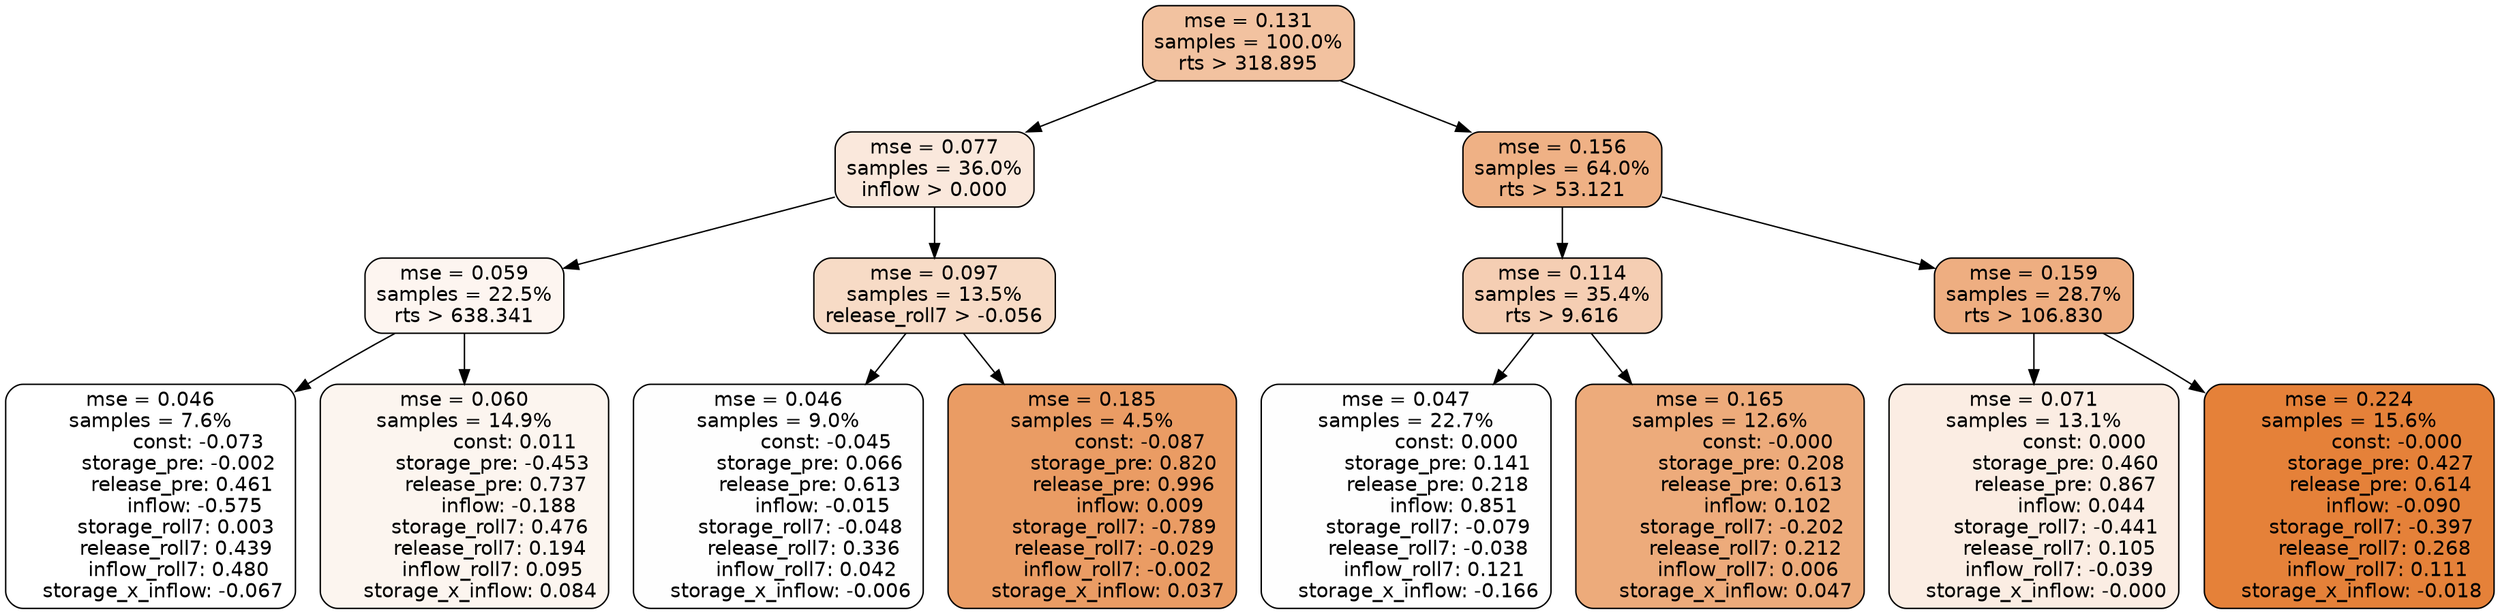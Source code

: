 digraph tree {
node [shape=rectangle, style="filled, rounded", color="black", fontname=helvetica] ;
edge [fontname=helvetica] ;
	"0" [label="mse = 0.131
samples = 100.0%
rts > 318.895", fillcolor="#f2c2a0"]
	"8" [label="mse = 0.077
samples = 36.0%
inflow > 0.000", fillcolor="#fae8dc"]
	"1" [label="mse = 0.156
samples = 64.0%
rts > 53.121", fillcolor="#efb185"]
	"9" [label="mse = 0.059
samples = 22.5%
rts > 638.341", fillcolor="#fdf5f0"]
	"12" [label="mse = 0.097
samples = 13.5%
release_roll7 > -0.056", fillcolor="#f7dbc6"]
	"2" [label="mse = 0.114
samples = 35.4%
rts > 9.616", fillcolor="#f5ceb3"]
	"5" [label="mse = 0.159
samples = 28.7%
rts > 106.830", fillcolor="#eeae81"]
	"10" [label="mse = 0.046
samples = 7.6%
               const: -0.073
         storage_pre: -0.002
          release_pre: 0.461
              inflow: -0.575
        storage_roll7: 0.003
        release_roll7: 0.439
         inflow_roll7: 0.480
    storage_x_inflow: -0.067", fillcolor="#ffffff"]
	"11" [label="mse = 0.060
samples = 14.9%
                const: 0.011
         storage_pre: -0.453
          release_pre: 0.737
              inflow: -0.188
        storage_roll7: 0.476
        release_roll7: 0.194
         inflow_roll7: 0.095
     storage_x_inflow: 0.084", fillcolor="#fcf5ef"]
	"13" [label="mse = 0.046
samples = 9.0%
               const: -0.045
          storage_pre: 0.066
          release_pre: 0.613
              inflow: -0.015
       storage_roll7: -0.048
        release_roll7: 0.336
         inflow_roll7: 0.042
    storage_x_inflow: -0.006", fillcolor="#fefefe"]
	"14" [label="mse = 0.185
samples = 4.5%
               const: -0.087
          storage_pre: 0.820
          release_pre: 0.996
               inflow: 0.009
       storage_roll7: -0.789
       release_roll7: -0.029
        inflow_roll7: -0.002
     storage_x_inflow: 0.037", fillcolor="#ea9c64"]
	"3" [label="mse = 0.047
samples = 22.7%
                const: 0.000
          storage_pre: 0.141
          release_pre: 0.218
               inflow: 0.851
       storage_roll7: -0.079
       release_roll7: -0.038
         inflow_roll7: 0.121
    storage_x_inflow: -0.166", fillcolor="#fefefe"]
	"4" [label="mse = 0.165
samples = 12.6%
               const: -0.000
          storage_pre: 0.208
          release_pre: 0.613
               inflow: 0.102
       storage_roll7: -0.202
        release_roll7: 0.212
         inflow_roll7: 0.006
     storage_x_inflow: 0.047", fillcolor="#edab7b"]
	"7" [label="mse = 0.071
samples = 13.1%
                const: 0.000
          storage_pre: 0.460
          release_pre: 0.867
               inflow: 0.044
       storage_roll7: -0.441
        release_roll7: 0.105
        inflow_roll7: -0.039
    storage_x_inflow: -0.000", fillcolor="#fbede3"]
	"6" [label="mse = 0.224
samples = 15.6%
               const: -0.000
          storage_pre: 0.427
          release_pre: 0.614
              inflow: -0.090
       storage_roll7: -0.397
        release_roll7: 0.268
         inflow_roll7: 0.111
    storage_x_inflow: -0.018", fillcolor="#e58139"]

	"0" -> "1"
	"0" -> "8"
	"8" -> "9"
	"8" -> "12"
	"1" -> "2"
	"1" -> "5"
	"9" -> "10"
	"9" -> "11"
	"12" -> "13"
	"12" -> "14"
	"2" -> "3"
	"2" -> "4"
	"5" -> "6"
	"5" -> "7"
}